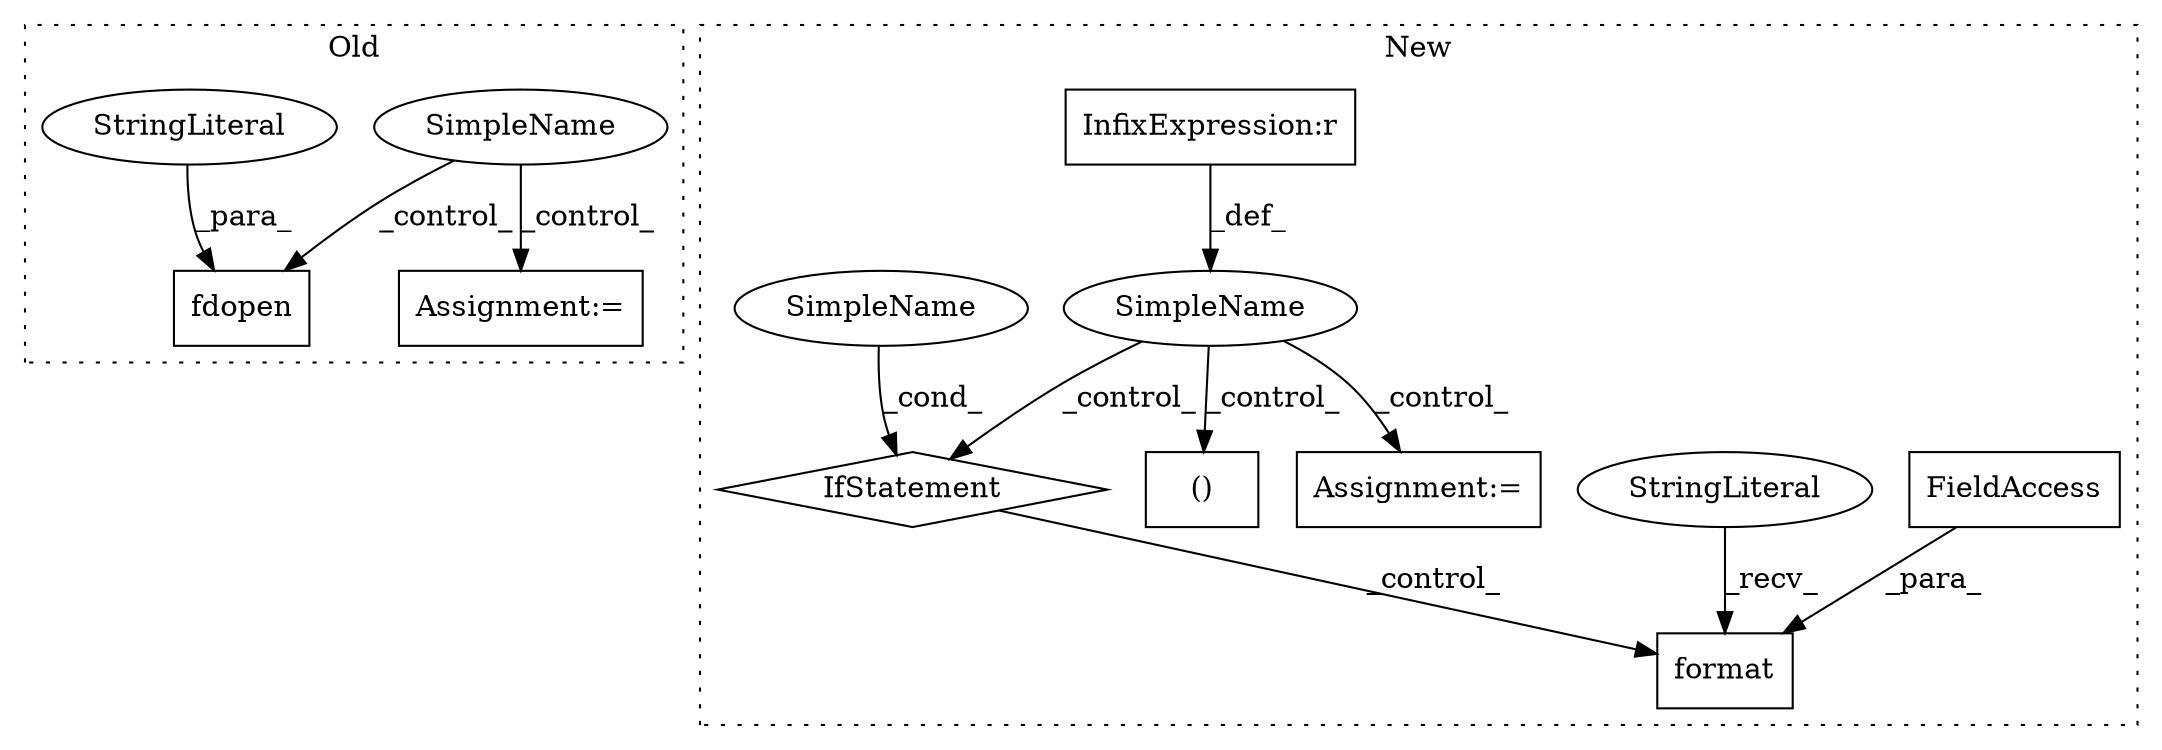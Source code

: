 digraph G {
subgraph cluster0 {
1 [label="fdopen" a="32" s="28015,28029" l="7,1" shape="box"];
7 [label="SimpleName" a="42" s="" l="" shape="ellipse"];
8 [label="Assignment:=" a="7" s="27986" l="6" shape="box"];
10 [label="StringLiteral" a="45" s="28025" l="4" shape="ellipse"];
label = "Old";
style="dotted";
}
subgraph cluster1 {
2 [label="format" a="32" s="28005,28022" l="7,1" shape="box"];
3 [label="FieldAccess" a="22" s="28012" l="10" shape="box"];
4 [label="SimpleName" a="42" s="" l="" shape="ellipse"];
5 [label="()" a="106" s="27797" l="30" shape="box"];
6 [label="IfStatement" a="25" s="27864,27875" l="4,2" shape="diamond"];
9 [label="SimpleName" a="42" s="27868" l="7" shape="ellipse"];
11 [label="StringLiteral" a="45" s="27961" l="43" shape="ellipse"];
12 [label="InfixExpression:r" a="27" s="27772" l="4" shape="box"];
13 [label="Assignment:=" a="7" s="27827" l="2" shape="box"];
label = "New";
style="dotted";
}
3 -> 2 [label="_para_"];
4 -> 13 [label="_control_"];
4 -> 6 [label="_control_"];
4 -> 5 [label="_control_"];
6 -> 2 [label="_control_"];
7 -> 1 [label="_control_"];
7 -> 8 [label="_control_"];
9 -> 6 [label="_cond_"];
10 -> 1 [label="_para_"];
11 -> 2 [label="_recv_"];
12 -> 4 [label="_def_"];
}